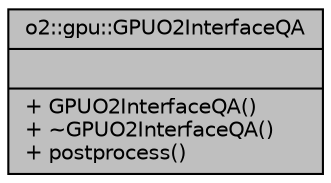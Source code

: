 digraph "o2::gpu::GPUO2InterfaceQA"
{
 // INTERACTIVE_SVG=YES
  bgcolor="transparent";
  edge [fontname="Helvetica",fontsize="10",labelfontname="Helvetica",labelfontsize="10"];
  node [fontname="Helvetica",fontsize="10",shape=record];
  Node1 [label="{o2::gpu::GPUO2InterfaceQA\n||+ GPUO2InterfaceQA()\l+ ~GPUO2InterfaceQA()\l+ postprocess()\l}",height=0.2,width=0.4,color="black", fillcolor="grey75", style="filled", fontcolor="black"];
}
